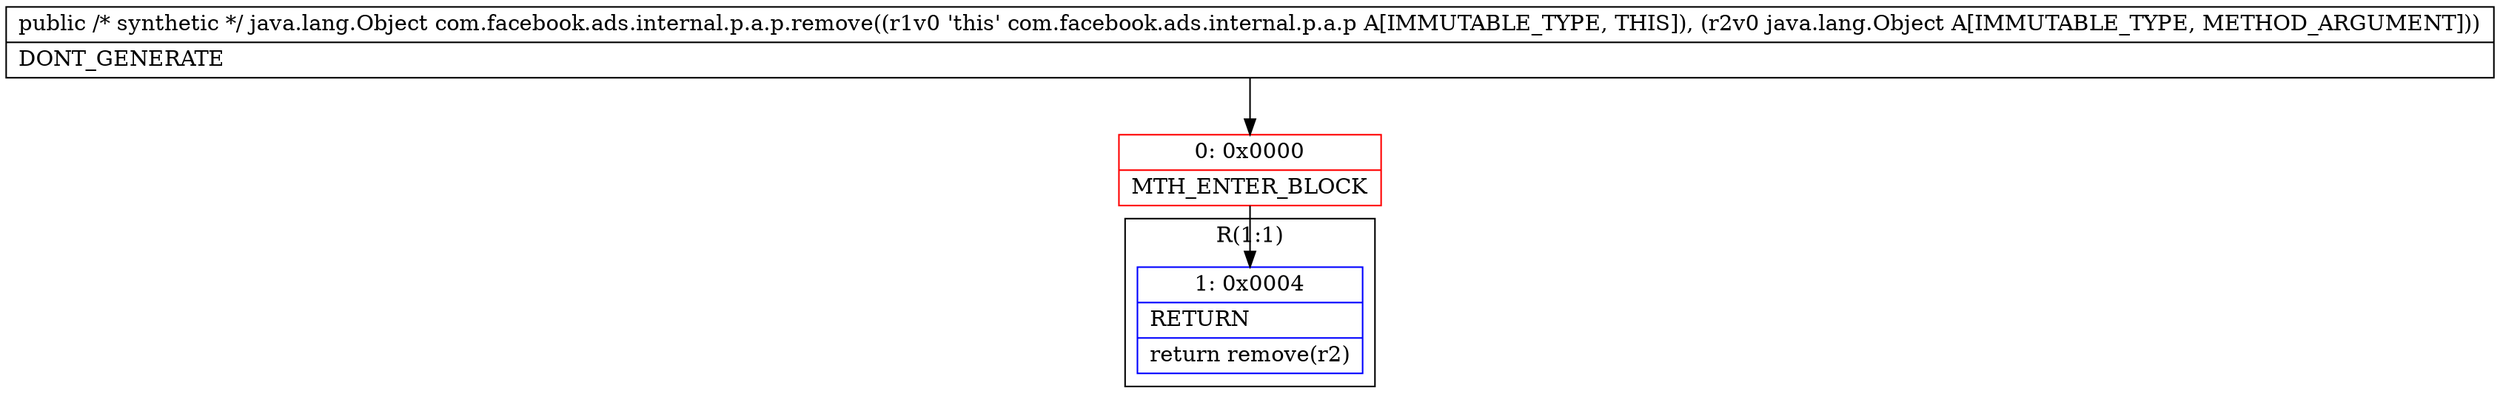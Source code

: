 digraph "CFG forcom.facebook.ads.internal.p.a.p.remove(Ljava\/lang\/Object;)Ljava\/lang\/Object;" {
subgraph cluster_Region_313492902 {
label = "R(1:1)";
node [shape=record,color=blue];
Node_1 [shape=record,label="{1\:\ 0x0004|RETURN\l|return remove(r2)\l}"];
}
Node_0 [shape=record,color=red,label="{0\:\ 0x0000|MTH_ENTER_BLOCK\l}"];
MethodNode[shape=record,label="{public \/* synthetic *\/ java.lang.Object com.facebook.ads.internal.p.a.p.remove((r1v0 'this' com.facebook.ads.internal.p.a.p A[IMMUTABLE_TYPE, THIS]), (r2v0 java.lang.Object A[IMMUTABLE_TYPE, METHOD_ARGUMENT]))  | DONT_GENERATE\l}"];
MethodNode -> Node_0;
Node_0 -> Node_1;
}

